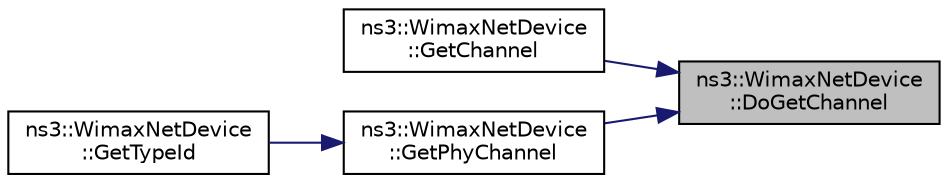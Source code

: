 digraph "ns3::WimaxNetDevice::DoGetChannel"
{
 // LATEX_PDF_SIZE
  edge [fontname="Helvetica",fontsize="10",labelfontname="Helvetica",labelfontsize="10"];
  node [fontname="Helvetica",fontsize="10",shape=record];
  rankdir="RL";
  Node1 [label="ns3::WimaxNetDevice\l::DoGetChannel",height=0.2,width=0.4,color="black", fillcolor="grey75", style="filled", fontcolor="black",tooltip="Get the channel."];
  Node1 -> Node2 [dir="back",color="midnightblue",fontsize="10",style="solid",fontname="Helvetica"];
  Node2 [label="ns3::WimaxNetDevice\l::GetChannel",height=0.2,width=0.4,color="black", fillcolor="white", style="filled",URL="$classns3_1_1_wimax_net_device.html#ad9aa03705d08c73c4a182d2d5a435025",tooltip="Get the channel."];
  Node1 -> Node3 [dir="back",color="midnightblue",fontsize="10",style="solid",fontname="Helvetica"];
  Node3 [label="ns3::WimaxNetDevice\l::GetPhyChannel",height=0.2,width=0.4,color="black", fillcolor="white", style="filled",URL="$classns3_1_1_wimax_net_device.html#ae5aff19345c7b288251e0cd4443b180f",tooltip="Get the channel (this method is redundant with GetChannel())"];
  Node3 -> Node4 [dir="back",color="midnightblue",fontsize="10",style="solid",fontname="Helvetica"];
  Node4 [label="ns3::WimaxNetDevice\l::GetTypeId",height=0.2,width=0.4,color="black", fillcolor="white", style="filled",URL="$classns3_1_1_wimax_net_device.html#a284c4ec1e399010085c056f9306b285e",tooltip="Get the type ID."];
}
